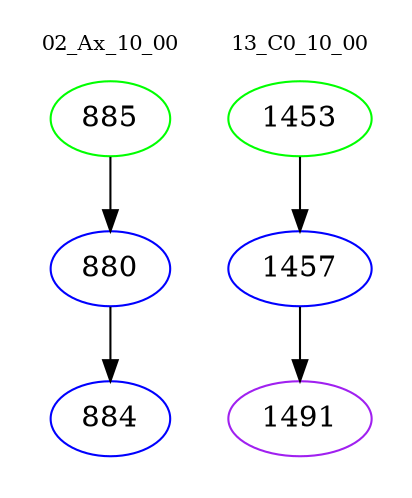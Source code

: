 digraph{
subgraph cluster_0 {
color = white
label = "02_Ax_10_00";
fontsize=10;
T0_885 [label="885", color="green"]
T0_885 -> T0_880 [color="black"]
T0_880 [label="880", color="blue"]
T0_880 -> T0_884 [color="black"]
T0_884 [label="884", color="blue"]
}
subgraph cluster_1 {
color = white
label = "13_C0_10_00";
fontsize=10;
T1_1453 [label="1453", color="green"]
T1_1453 -> T1_1457 [color="black"]
T1_1457 [label="1457", color="blue"]
T1_1457 -> T1_1491 [color="black"]
T1_1491 [label="1491", color="purple"]
}
}
